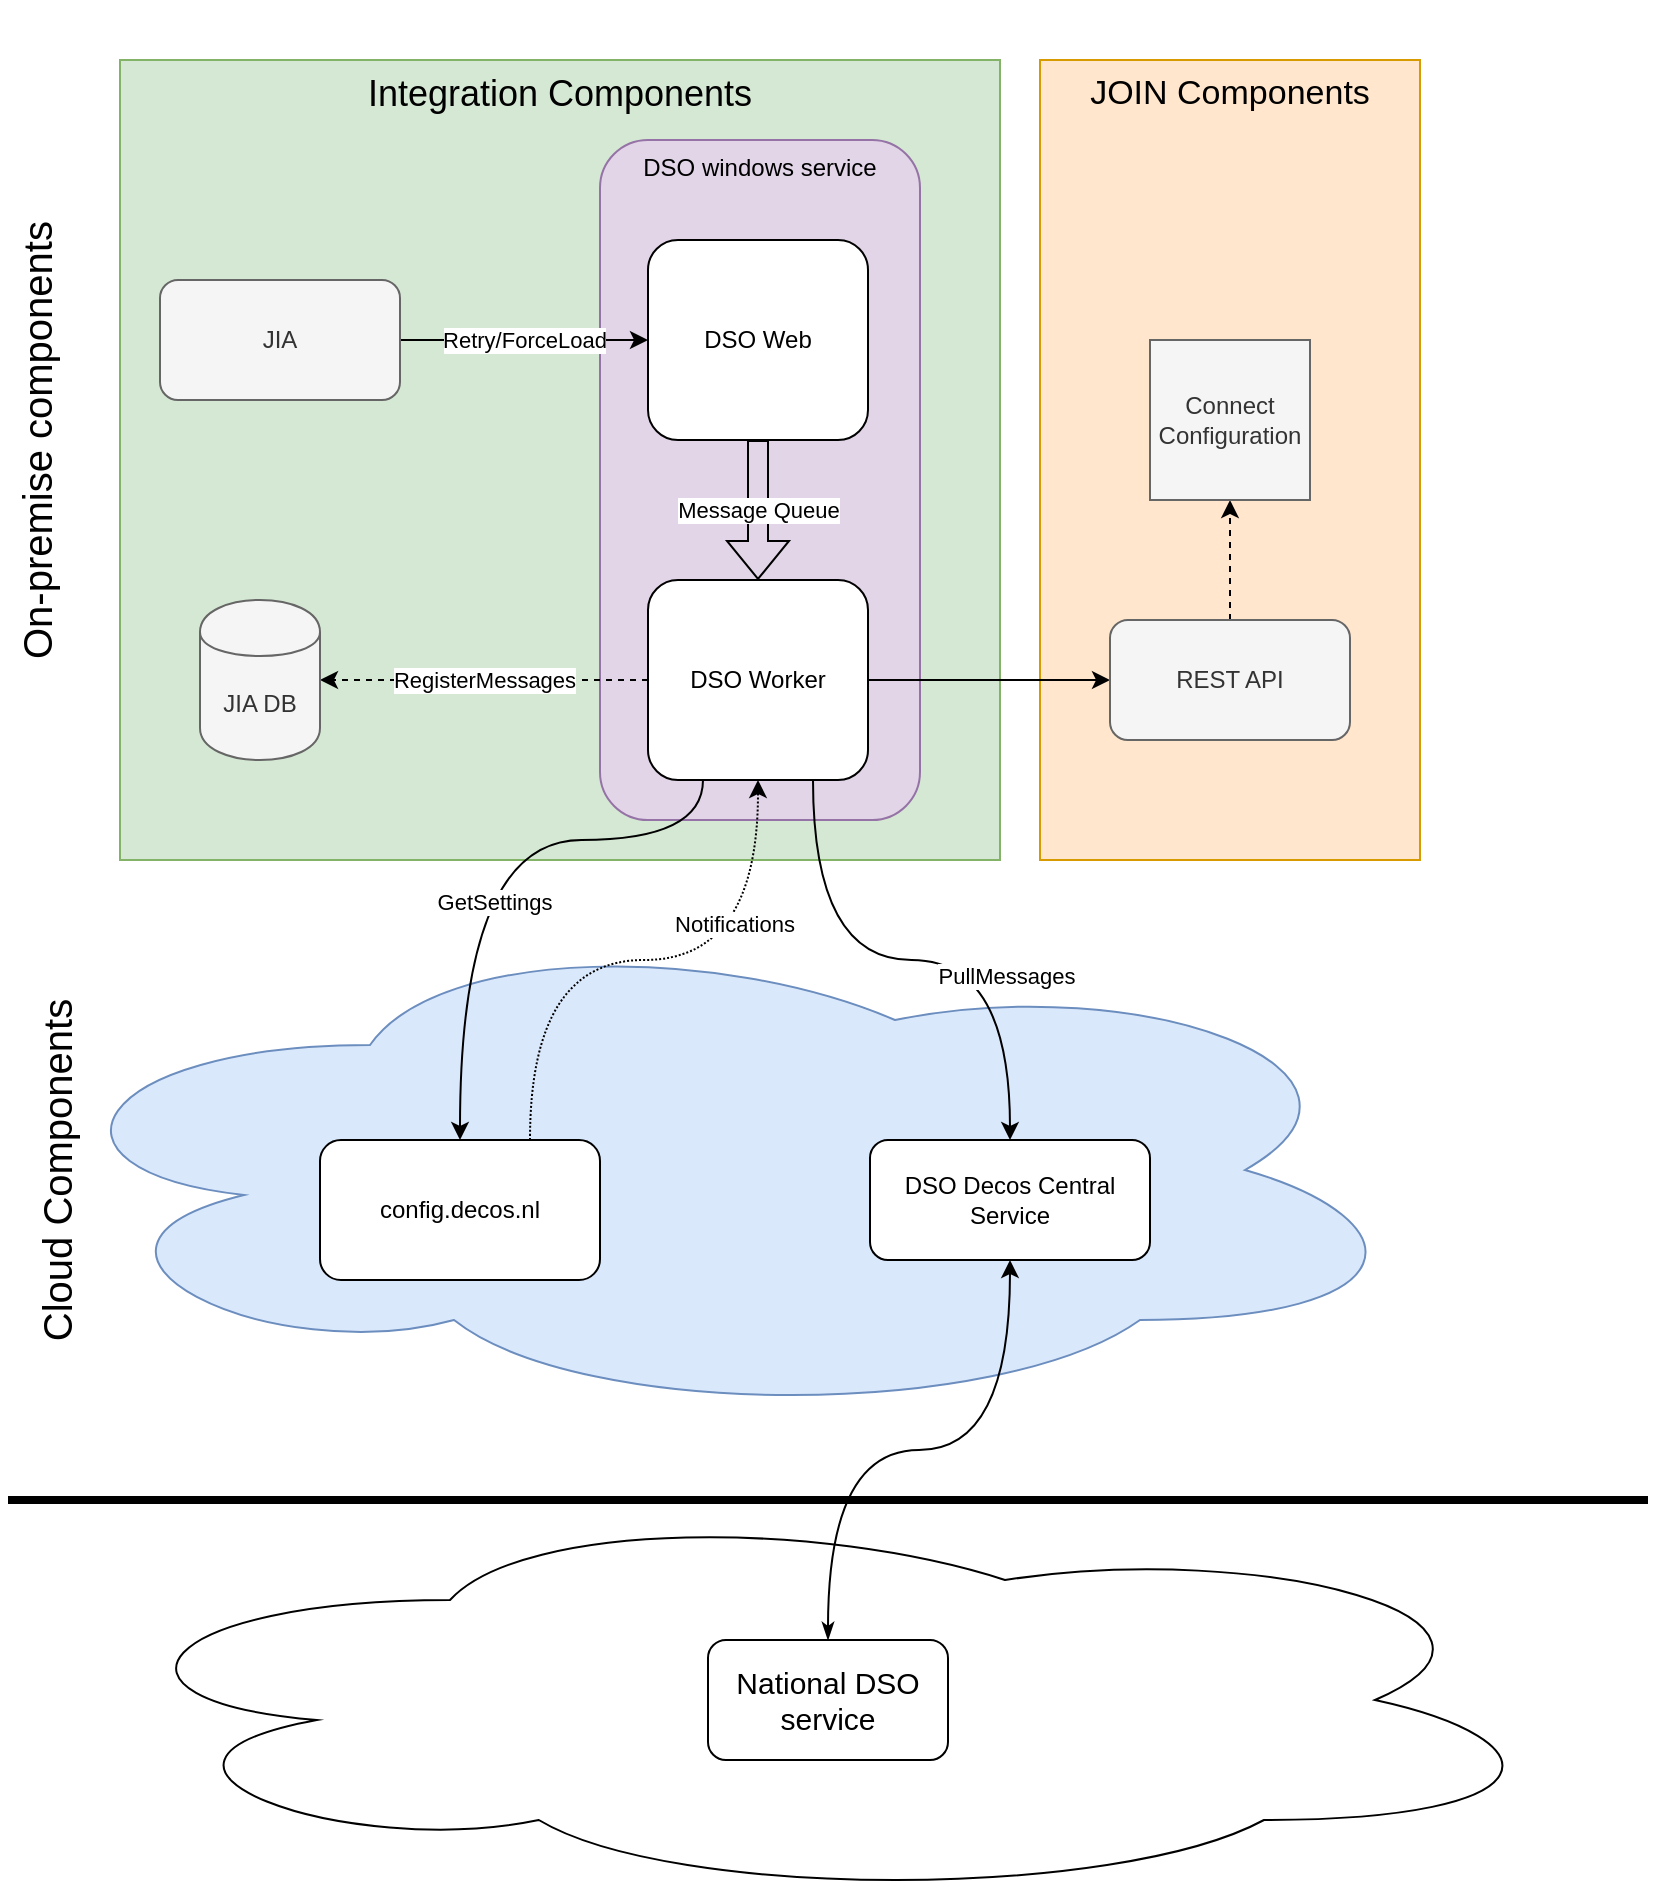 <mxfile version="13.3.5" type="github">
  <diagram id="6dhlTCpEMThEHBgTc7m2" name="Page-1">
    <mxGraphModel dx="2062" dy="1123" grid="1" gridSize="10" guides="1" tooltips="1" connect="1" arrows="1" fold="1" page="1" pageScale="1" pageWidth="827" pageHeight="1169" math="0" shadow="0">
      <root>
        <mxCell id="0" />
        <mxCell id="1" parent="0" />
        <mxCell id="mbN3emWUIJYY2-VT-3Zw-18" value="On-premise components" style="rounded=0;whiteSpace=wrap;html=1;fontSize=20;strokeColor=none;horizontal=0;verticalAlign=top;" vertex="1" parent="1">
          <mxGeometry y="10" width="790" height="440" as="geometry" />
        </mxCell>
        <mxCell id="lkD6BC0q2ozlnFbiW4Au-2" value="Integration Components" style="rounded=0;whiteSpace=wrap;html=1;verticalAlign=top;fontSize=18;fillColor=#d5e8d4;strokeColor=#82b366;" parent="1" vertex="1">
          <mxGeometry x="60" y="40" width="440" height="400" as="geometry" />
        </mxCell>
        <mxCell id="mbN3emWUIJYY2-VT-3Zw-1" value="DSO windows service" style="rounded=1;whiteSpace=wrap;html=1;verticalAlign=top;fillColor=#e1d5e7;strokeColor=#9673a6;" vertex="1" parent="1">
          <mxGeometry x="300" y="80" width="160" height="340" as="geometry" />
        </mxCell>
        <mxCell id="lkD6BC0q2ozlnFbiW4Au-3" value="JOIN Components" style="rounded=0;whiteSpace=wrap;html=1;fontSize=17;verticalAlign=top;fillColor=#ffe6cc;strokeColor=#d79b00;" parent="1" vertex="1">
          <mxGeometry x="520" y="40" width="190" height="400" as="geometry" />
        </mxCell>
        <mxCell id="lkD6BC0q2ozlnFbiW4Au-10" value="RegisterMessages" style="edgeStyle=orthogonalEdgeStyle;rounded=0;orthogonalLoop=1;jettySize=auto;html=1;dashed=1;" parent="1" source="lkD6BC0q2ozlnFbiW4Au-4" target="lkD6BC0q2ozlnFbiW4Au-5" edge="1">
          <mxGeometry relative="1" as="geometry" />
        </mxCell>
        <mxCell id="lkD6BC0q2ozlnFbiW4Au-4" value="DSO Worker" style="rounded=1;whiteSpace=wrap;html=1;" parent="1" vertex="1">
          <mxGeometry x="324" y="300" width="110" height="100" as="geometry" />
        </mxCell>
        <mxCell id="lkD6BC0q2ozlnFbiW4Au-5" value="JIA DB" style="shape=cylinder;whiteSpace=wrap;html=1;boundedLbl=1;backgroundOutline=1;fillColor=#f5f5f5;strokeColor=#666666;fontColor=#333333;" parent="1" vertex="1">
          <mxGeometry x="100" y="310" width="60" height="80" as="geometry" />
        </mxCell>
        <mxCell id="lkD6BC0q2ozlnFbiW4Au-8" value="Message Queue" style="edgeStyle=orthogonalEdgeStyle;rounded=0;orthogonalLoop=1;jettySize=auto;html=1;shape=flexArrow;" parent="1" source="lkD6BC0q2ozlnFbiW4Au-6" target="lkD6BC0q2ozlnFbiW4Au-4" edge="1">
          <mxGeometry relative="1" as="geometry" />
        </mxCell>
        <mxCell id="lkD6BC0q2ozlnFbiW4Au-15" style="edgeStyle=orthogonalEdgeStyle;rounded=0;orthogonalLoop=1;jettySize=auto;html=1;fontSize=12;exitX=1;exitY=0.5;exitDx=0;exitDy=0;" parent="1" source="lkD6BC0q2ozlnFbiW4Au-4" target="lkD6BC0q2ozlnFbiW4Au-13" edge="1">
          <mxGeometry relative="1" as="geometry" />
        </mxCell>
        <mxCell id="lkD6BC0q2ozlnFbiW4Au-6" value="DSO Web" style="rounded=1;whiteSpace=wrap;html=1;" parent="1" vertex="1">
          <mxGeometry x="324" y="130" width="110" height="100" as="geometry" />
        </mxCell>
        <mxCell id="lkD6BC0q2ozlnFbiW4Au-12" value="Retry/ForceLoad" style="edgeStyle=orthogonalEdgeStyle;rounded=0;orthogonalLoop=1;jettySize=auto;html=1;entryX=0;entryY=0.5;entryDx=0;entryDy=0;" parent="1" source="lkD6BC0q2ozlnFbiW4Au-9" target="lkD6BC0q2ozlnFbiW4Au-6" edge="1">
          <mxGeometry relative="1" as="geometry" />
        </mxCell>
        <mxCell id="lkD6BC0q2ozlnFbiW4Au-9" value="JIA" style="rounded=1;whiteSpace=wrap;html=1;fillColor=#f5f5f5;strokeColor=#666666;fontColor=#333333;" parent="1" vertex="1">
          <mxGeometry x="80" y="150" width="120" height="60" as="geometry" />
        </mxCell>
        <mxCell id="mbN3emWUIJYY2-VT-3Zw-3" style="edgeStyle=orthogonalEdgeStyle;rounded=0;orthogonalLoop=1;jettySize=auto;html=1;entryX=0.5;entryY=1;entryDx=0;entryDy=0;dashed=1;" edge="1" parent="1" source="lkD6BC0q2ozlnFbiW4Au-13" target="mbN3emWUIJYY2-VT-3Zw-2">
          <mxGeometry relative="1" as="geometry" />
        </mxCell>
        <mxCell id="lkD6BC0q2ozlnFbiW4Au-13" value="REST API" style="rounded=1;whiteSpace=wrap;html=1;fontSize=12;fillColor=#f5f5f5;strokeColor=#666666;fontColor=#333333;" parent="1" vertex="1">
          <mxGeometry x="555" y="320" width="120" height="60" as="geometry" />
        </mxCell>
        <mxCell id="mbN3emWUIJYY2-VT-3Zw-2" value="Connect Configuration" style="rounded=0;whiteSpace=wrap;html=1;fillColor=#f5f5f5;strokeColor=#666666;fontColor=#333333;" vertex="1" parent="1">
          <mxGeometry x="575" y="180" width="80" height="80" as="geometry" />
        </mxCell>
        <mxCell id="mbN3emWUIJYY2-VT-3Zw-4" value="Cloud Components" style="ellipse;shape=cloud;whiteSpace=wrap;html=1;verticalAlign=top;horizontal=0;fontSize=20;fillColor=#dae8fc;strokeColor=#6c8ebf;" vertex="1" parent="1">
          <mxGeometry x="10" y="470" width="700" height="250" as="geometry" />
        </mxCell>
        <mxCell id="mbN3emWUIJYY2-VT-3Zw-12" style="edgeStyle=orthogonalEdgeStyle;curved=1;orthogonalLoop=1;jettySize=auto;html=1;entryX=0.5;entryY=1;entryDx=0;entryDy=0;strokeColor=#000000;exitX=0.75;exitY=0;exitDx=0;exitDy=0;dashed=1;dashPattern=1 1;" edge="1" parent="1" source="mbN3emWUIJYY2-VT-3Zw-8" target="lkD6BC0q2ozlnFbiW4Au-4">
          <mxGeometry relative="1" as="geometry" />
        </mxCell>
        <mxCell id="mbN3emWUIJYY2-VT-3Zw-14" value="Notifications" style="edgeLabel;html=1;align=center;verticalAlign=middle;resizable=0;points=[];" vertex="1" connectable="0" parent="mbN3emWUIJYY2-VT-3Zw-12">
          <mxGeometry x="0.515" y="12" relative="1" as="geometry">
            <mxPoint as="offset" />
          </mxGeometry>
        </mxCell>
        <mxCell id="mbN3emWUIJYY2-VT-3Zw-8" value="config.decos.nl" style="rounded=1;whiteSpace=wrap;html=1;" vertex="1" parent="1">
          <mxGeometry x="160" y="580" width="140" height="70" as="geometry" />
        </mxCell>
        <mxCell id="mbN3emWUIJYY2-VT-3Zw-10" style="edgeStyle=orthogonalEdgeStyle;curved=1;orthogonalLoop=1;jettySize=auto;html=1;strokeColor=#000000;exitX=0.25;exitY=1;exitDx=0;exitDy=0;" edge="1" parent="1" source="lkD6BC0q2ozlnFbiW4Au-4" target="mbN3emWUIJYY2-VT-3Zw-8">
          <mxGeometry relative="1" as="geometry">
            <Array as="points">
              <mxPoint x="352" y="430" />
              <mxPoint x="230" y="430" />
            </Array>
          </mxGeometry>
        </mxCell>
        <mxCell id="mbN3emWUIJYY2-VT-3Zw-13" value="GetSettings" style="edgeLabel;html=1;align=center;verticalAlign=middle;resizable=0;points=[];" vertex="1" connectable="0" parent="mbN3emWUIJYY2-VT-3Zw-10">
          <mxGeometry x="0.206" y="17" relative="1" as="geometry">
            <mxPoint as="offset" />
          </mxGeometry>
        </mxCell>
        <mxCell id="mbN3emWUIJYY2-VT-3Zw-15" value="DSO Decos Central Service" style="rounded=1;whiteSpace=wrap;html=1;" vertex="1" parent="1">
          <mxGeometry x="435" y="580" width="140" height="60" as="geometry" />
        </mxCell>
        <mxCell id="mbN3emWUIJYY2-VT-3Zw-16" style="edgeStyle=orthogonalEdgeStyle;curved=1;orthogonalLoop=1;jettySize=auto;html=1;strokeColor=#000000;exitX=0.75;exitY=1;exitDx=0;exitDy=0;" edge="1" parent="1" source="lkD6BC0q2ozlnFbiW4Au-4" target="mbN3emWUIJYY2-VT-3Zw-15">
          <mxGeometry relative="1" as="geometry" />
        </mxCell>
        <mxCell id="mbN3emWUIJYY2-VT-3Zw-17" value="PullMessages" style="edgeLabel;html=1;align=center;verticalAlign=middle;resizable=0;points=[];" vertex="1" connectable="0" parent="mbN3emWUIJYY2-VT-3Zw-16">
          <mxGeometry x="0.411" y="-2" relative="1" as="geometry">
            <mxPoint as="offset" />
          </mxGeometry>
        </mxCell>
        <mxCell id="mbN3emWUIJYY2-VT-3Zw-24" value="" style="endArrow=none;html=1;strokeColor=#000000;fontSize=20;strokeWidth=4;" edge="1" parent="1">
          <mxGeometry width="50" height="50" relative="1" as="geometry">
            <mxPoint x="4" y="760" as="sourcePoint" />
            <mxPoint x="824" y="760" as="targetPoint" />
          </mxGeometry>
        </mxCell>
        <mxCell id="mbN3emWUIJYY2-VT-3Zw-26" value="" style="ellipse;shape=cloud;whiteSpace=wrap;html=1;fontSize=20;" vertex="1" parent="1">
          <mxGeometry x="40" y="760" width="740" height="200" as="geometry" />
        </mxCell>
        <mxCell id="mbN3emWUIJYY2-VT-3Zw-28" style="edgeStyle=orthogonalEdgeStyle;curved=1;orthogonalLoop=1;jettySize=auto;html=1;entryX=0.5;entryY=1;entryDx=0;entryDy=0;strokeColor=#000000;strokeWidth=1;fontSize=15;startArrow=classicThin;startFill=1;" edge="1" parent="1" source="mbN3emWUIJYY2-VT-3Zw-27" target="mbN3emWUIJYY2-VT-3Zw-15">
          <mxGeometry relative="1" as="geometry" />
        </mxCell>
        <mxCell id="mbN3emWUIJYY2-VT-3Zw-27" value="National DSO service" style="rounded=1;whiteSpace=wrap;html=1;fontSize=15;" vertex="1" parent="1">
          <mxGeometry x="354" y="830" width="120" height="60" as="geometry" />
        </mxCell>
      </root>
    </mxGraphModel>
  </diagram>
</mxfile>
